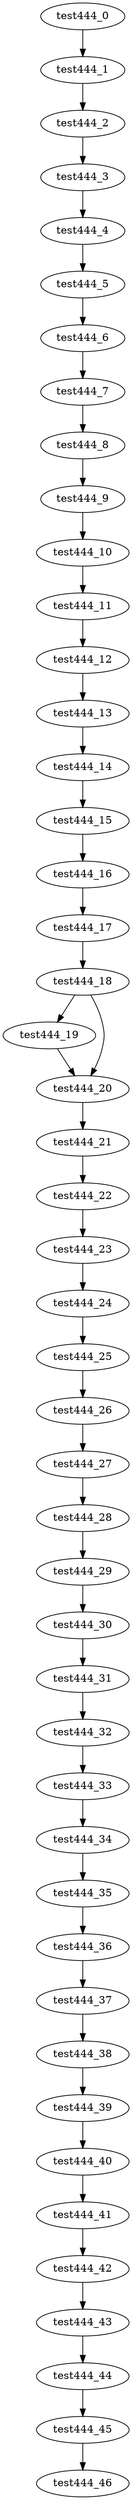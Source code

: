 digraph G {
test444_0->test444_1;
test444_1->test444_2;
test444_2->test444_3;
test444_3->test444_4;
test444_4->test444_5;
test444_5->test444_6;
test444_6->test444_7;
test444_7->test444_8;
test444_8->test444_9;
test444_9->test444_10;
test444_10->test444_11;
test444_11->test444_12;
test444_12->test444_13;
test444_13->test444_14;
test444_14->test444_15;
test444_15->test444_16;
test444_16->test444_17;
test444_17->test444_18;
test444_18->test444_19;
test444_18->test444_20;
test444_19->test444_20;
test444_20->test444_21;
test444_21->test444_22;
test444_22->test444_23;
test444_23->test444_24;
test444_24->test444_25;
test444_25->test444_26;
test444_26->test444_27;
test444_27->test444_28;
test444_28->test444_29;
test444_29->test444_30;
test444_30->test444_31;
test444_31->test444_32;
test444_32->test444_33;
test444_33->test444_34;
test444_34->test444_35;
test444_35->test444_36;
test444_36->test444_37;
test444_37->test444_38;
test444_38->test444_39;
test444_39->test444_40;
test444_40->test444_41;
test444_41->test444_42;
test444_42->test444_43;
test444_43->test444_44;
test444_44->test444_45;
test444_45->test444_46;

}
